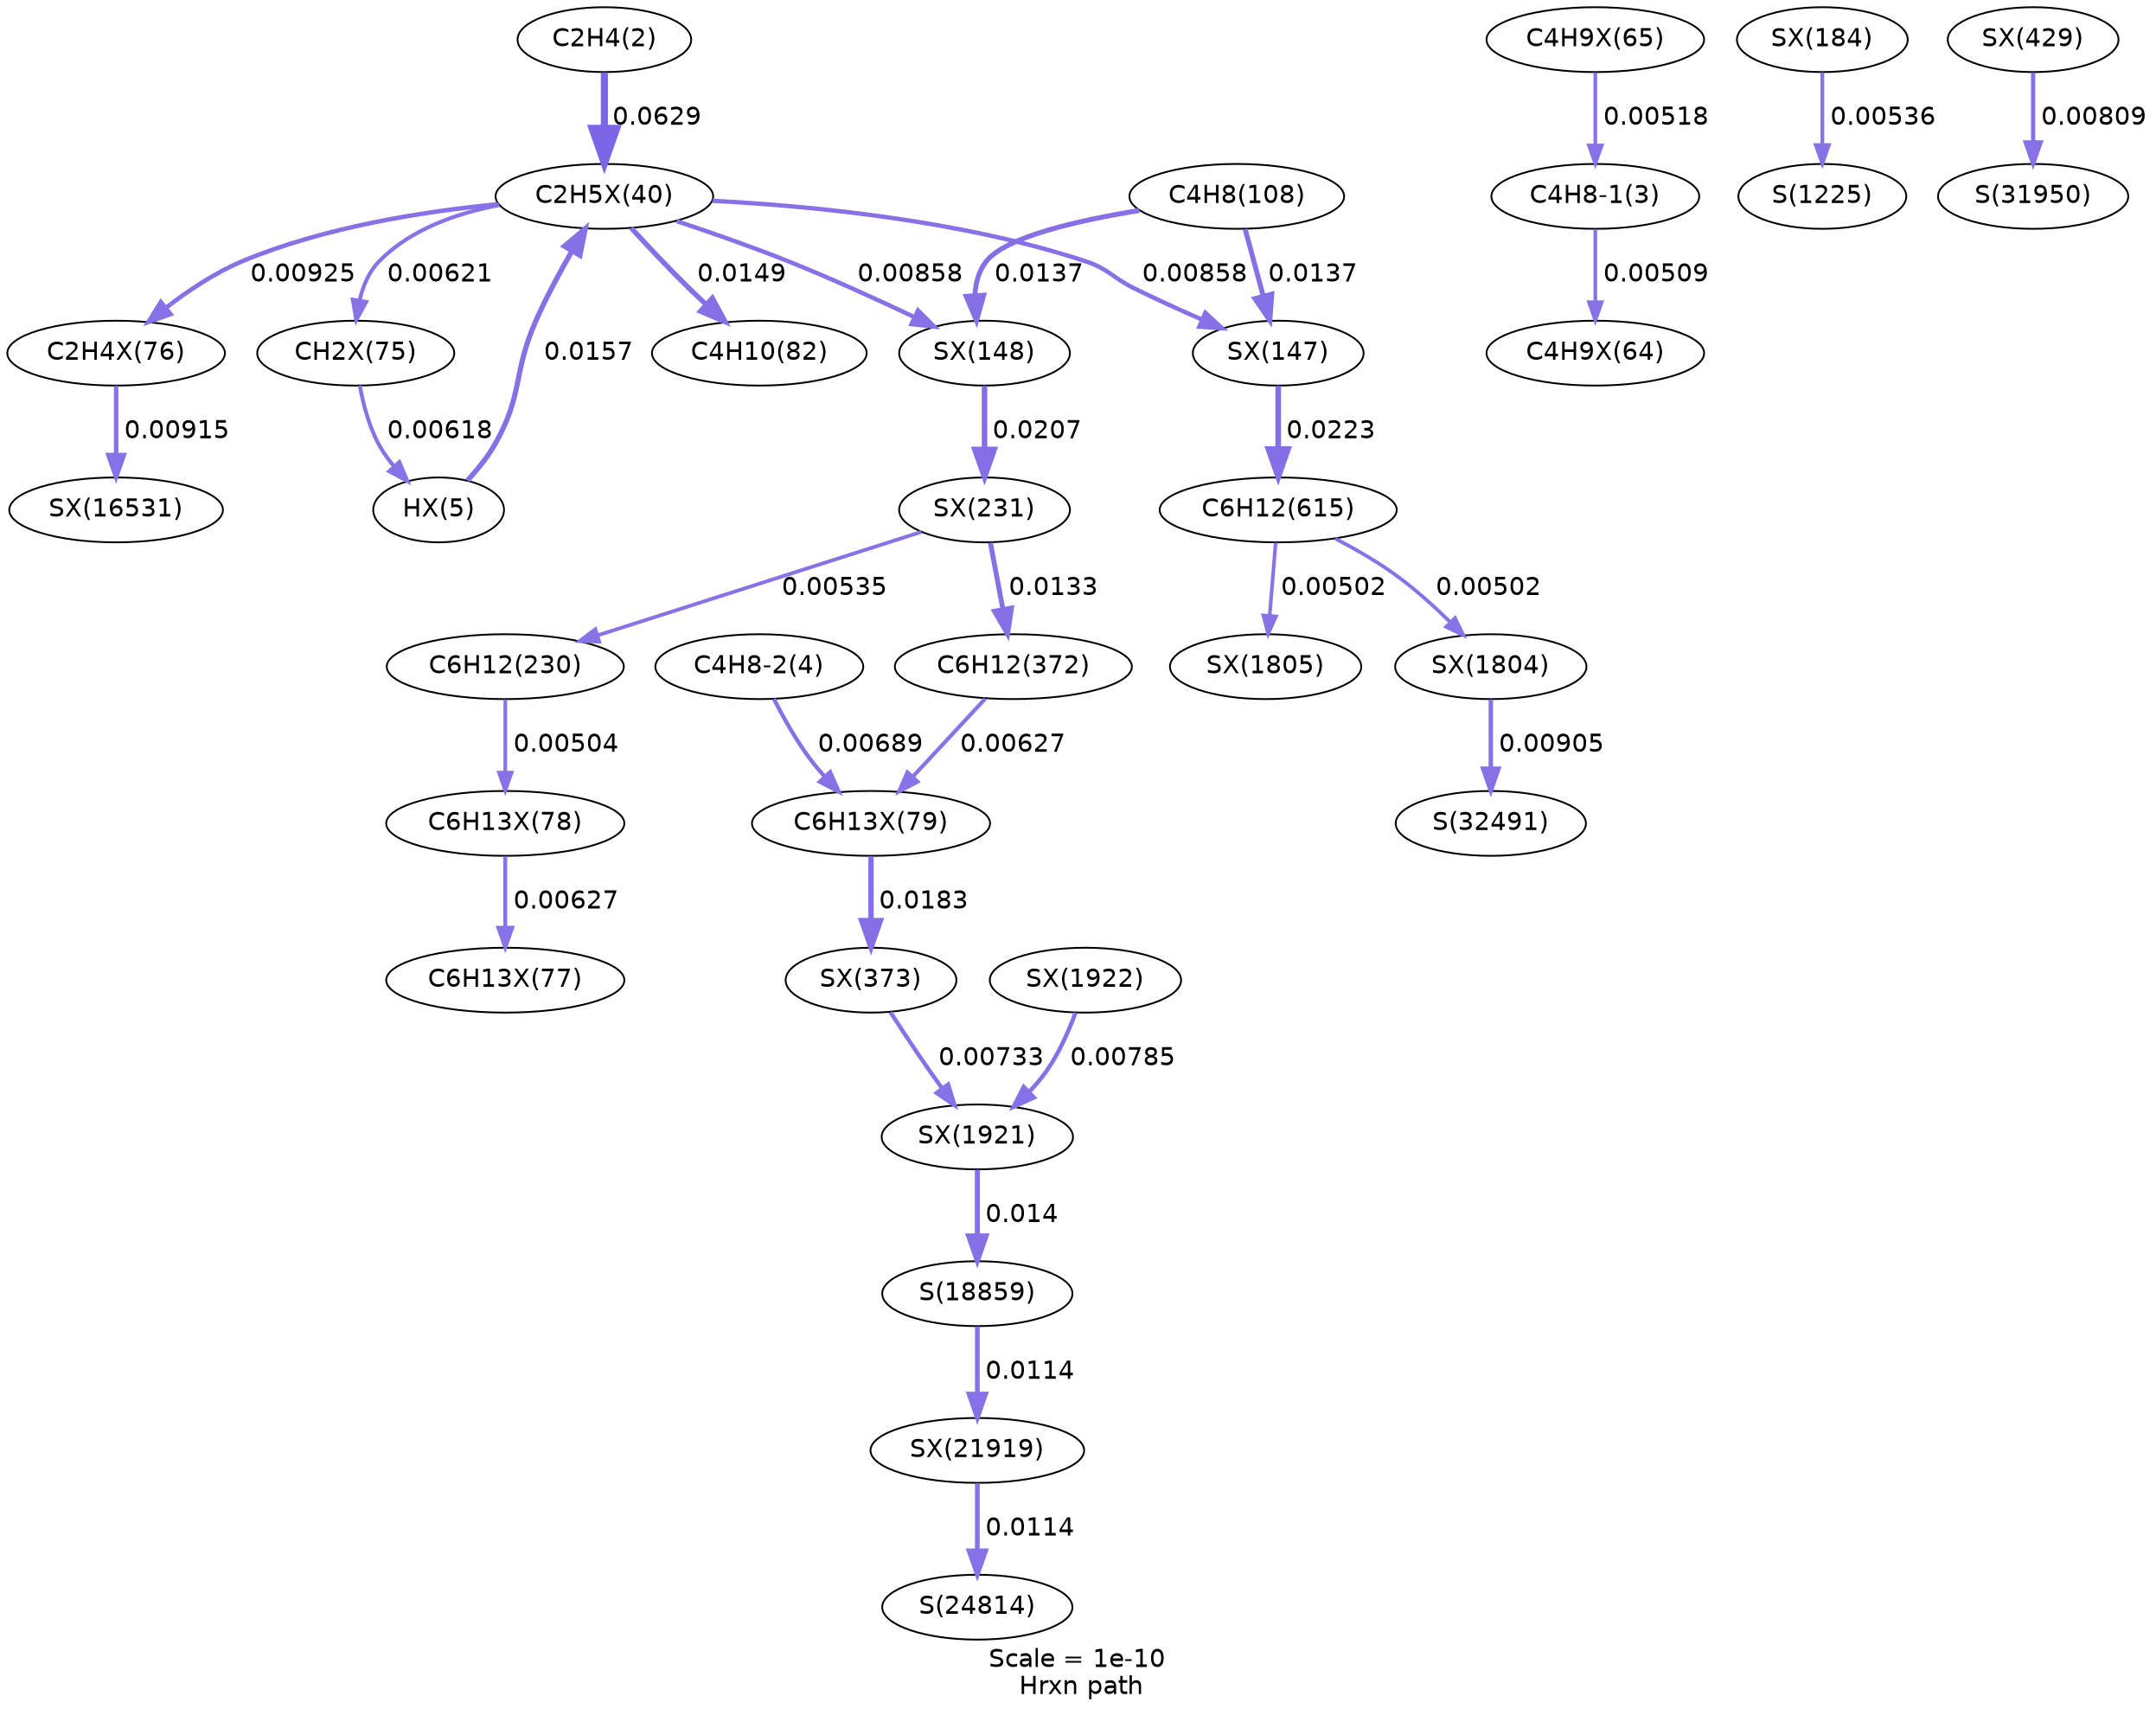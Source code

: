 digraph reaction_paths {
center=1;
s5 -> s64[fontname="Helvetica", style="setlinewidth(3.91)", arrowsize=1.96, color="0.7, 0.563, 0.9"
, label=" 0.0629"];
s60 -> s64[fontname="Helvetica", style="setlinewidth(2.86)", arrowsize=1.43, color="0.7, 0.516, 0.9"
, label=" 0.0157"];
s77 -> s60[fontname="Helvetica", style="setlinewidth(2.16)", arrowsize=1.08, color="0.7, 0.506, 0.9"
, label=" 0.00618"];
s73 -> s6[fontname="Helvetica", style="setlinewidth(2.03)", arrowsize=1.01, color="0.7, 0.505, 0.9"
, label=" 0.00518"];
s6 -> s72[fontname="Helvetica", style="setlinewidth(2.01)", arrowsize=1.01, color="0.7, 0.505, 0.9"
, label=" 0.00509"];
s64 -> s11[fontname="Helvetica", style="setlinewidth(2.82)", arrowsize=1.41, color="0.7, 0.515, 0.9"
, label=" 0.0149"];
s64 -> s95[fontname="Helvetica", style="setlinewidth(2.41)", arrowsize=1.2, color="0.7, 0.509, 0.9"
, label=" 0.00858"];
s64 -> s94[fontname="Helvetica", style="setlinewidth(2.41)", arrowsize=1.2, color="0.7, 0.509, 0.9"
, label=" 0.00858"];
s64 -> s77[fontname="Helvetica", style="setlinewidth(2.16)", arrowsize=1.08, color="0.7, 0.506, 0.9"
, label=" 0.00621"];
s64 -> s78[fontname="Helvetica", style="setlinewidth(2.46)", arrowsize=1.23, color="0.7, 0.509, 0.9"
, label=" 0.00925"];
s7 -> s81[fontname="Helvetica", style="setlinewidth(2.24)", arrowsize=1.12, color="0.7, 0.507, 0.9"
, label=" 0.00689"];
s17 -> s95[fontname="Helvetica", style="setlinewidth(2.76)", arrowsize=1.38, color="0.7, 0.514, 0.9"
, label=" 0.0137"];
s17 -> s94[fontname="Helvetica", style="setlinewidth(2.76)", arrowsize=1.38, color="0.7, 0.514, 0.9"
, label=" 0.0137"];
s80 -> s79[fontname="Helvetica", style="setlinewidth(2.17)", arrowsize=1.09, color="0.7, 0.506, 0.9"
, label=" 0.00627"];
s23 -> s80[fontname="Helvetica", style="setlinewidth(2.01)", arrowsize=1, color="0.7, 0.505, 0.9"
, label=" 0.00504"];
s102 -> s23[fontname="Helvetica", style="setlinewidth(2.05)", arrowsize=1.03, color="0.7, 0.505, 0.9"
, label=" 0.00535"];
s25 -> s81[fontname="Helvetica", style="setlinewidth(2.17)", arrowsize=1.09, color="0.7, 0.506, 0.9"
, label=" 0.00627"];
s81 -> s112[fontname="Helvetica", style="setlinewidth(2.98)", arrowsize=1.49, color="0.7, 0.518, 0.9"
, label=" 0.0183"];
s102 -> s25[fontname="Helvetica", style="setlinewidth(2.74)", arrowsize=1.37, color="0.7, 0.513, 0.9"
, label=" 0.0133"];
s95 -> s102[fontname="Helvetica", style="setlinewidth(3.07)", arrowsize=1.54, color="0.7, 0.521, 0.9"
, label=" 0.0207"];
s99 -> s35[fontname="Helvetica", style="setlinewidth(2.05)", arrowsize=1.03, color="0.7, 0.505, 0.9"
, label=" 0.00536"];
s94 -> s30[fontname="Helvetica", style="setlinewidth(3.13)", arrowsize=1.56, color="0.7, 0.522, 0.9"
, label=" 0.0223"];
s30 -> s134[fontname="Helvetica", style="setlinewidth(2)", arrowsize=1, color="0.7, 0.505, 0.9"
, label=" 0.00502"];
s30 -> s133[fontname="Helvetica", style="setlinewidth(2)", arrowsize=1, color="0.7, 0.505, 0.9"
, label=" 0.00502"];
s112 -> s135[fontname="Helvetica", style="setlinewidth(2.29)", arrowsize=1.14, color="0.7, 0.507, 0.9"
, label=" 0.00733"];
s136 -> s135[fontname="Helvetica", style="setlinewidth(2.34)", arrowsize=1.17, color="0.7, 0.508, 0.9"
, label=" 0.00785"];
s78 -> s201[fontname="Helvetica", style="setlinewidth(2.46)", arrowsize=1.23, color="0.7, 0.509, 0.9"
, label=" 0.00915"];
s135 -> s53[fontname="Helvetica", style="setlinewidth(2.78)", arrowsize=1.39, color="0.7, 0.514, 0.9"
, label=" 0.014"];
s53 -> s214[fontname="Helvetica", style="setlinewidth(2.62)", arrowsize=1.31, color="0.7, 0.511, 0.9"
, label=" 0.0114"];
s214 -> s54[fontname="Helvetica", style="setlinewidth(2.62)", arrowsize=1.31, color="0.7, 0.511, 0.9"
, label=" 0.0114"];
s114 -> s56[fontname="Helvetica", style="setlinewidth(2.36)", arrowsize=1.18, color="0.7, 0.508, 0.9"
, label=" 0.00809"];
s133 -> s58[fontname="Helvetica", style="setlinewidth(2.45)", arrowsize=1.22, color="0.7, 0.509, 0.9"
, label=" 0.00905"];
s5 [ fontname="Helvetica", label="C2H4(2)"];
s6 [ fontname="Helvetica", label="C4H8-1(3)"];
s7 [ fontname="Helvetica", label="C4H8-2(4)"];
s11 [ fontname="Helvetica", label="C4H10(82)"];
s17 [ fontname="Helvetica", label="C4H8(108)"];
s23 [ fontname="Helvetica", label="C6H12(230)"];
s25 [ fontname="Helvetica", label="C6H12(372)"];
s30 [ fontname="Helvetica", label="C6H12(615)"];
s35 [ fontname="Helvetica", label="S(1225)"];
s53 [ fontname="Helvetica", label="S(18859)"];
s54 [ fontname="Helvetica", label="S(24814)"];
s56 [ fontname="Helvetica", label="S(31950)"];
s58 [ fontname="Helvetica", label="S(32491)"];
s60 [ fontname="Helvetica", label="HX(5)"];
s64 [ fontname="Helvetica", label="C2H5X(40)"];
s72 [ fontname="Helvetica", label="C4H9X(64)"];
s73 [ fontname="Helvetica", label="C4H9X(65)"];
s77 [ fontname="Helvetica", label="CH2X(75)"];
s78 [ fontname="Helvetica", label="C2H4X(76)"];
s79 [ fontname="Helvetica", label="C6H13X(77)"];
s80 [ fontname="Helvetica", label="C6H13X(78)"];
s81 [ fontname="Helvetica", label="C6H13X(79)"];
s94 [ fontname="Helvetica", label="SX(147)"];
s95 [ fontname="Helvetica", label="SX(148)"];
s99 [ fontname="Helvetica", label="SX(184)"];
s102 [ fontname="Helvetica", label="SX(231)"];
s112 [ fontname="Helvetica", label="SX(373)"];
s114 [ fontname="Helvetica", label="SX(429)"];
s133 [ fontname="Helvetica", label="SX(1804)"];
s134 [ fontname="Helvetica", label="SX(1805)"];
s135 [ fontname="Helvetica", label="SX(1921)"];
s136 [ fontname="Helvetica", label="SX(1922)"];
s201 [ fontname="Helvetica", label="SX(16531)"];
s214 [ fontname="Helvetica", label="SX(21919)"];
 label = "Scale = 1e-10\l Hrxn path";
 fontname = "Helvetica";
}
